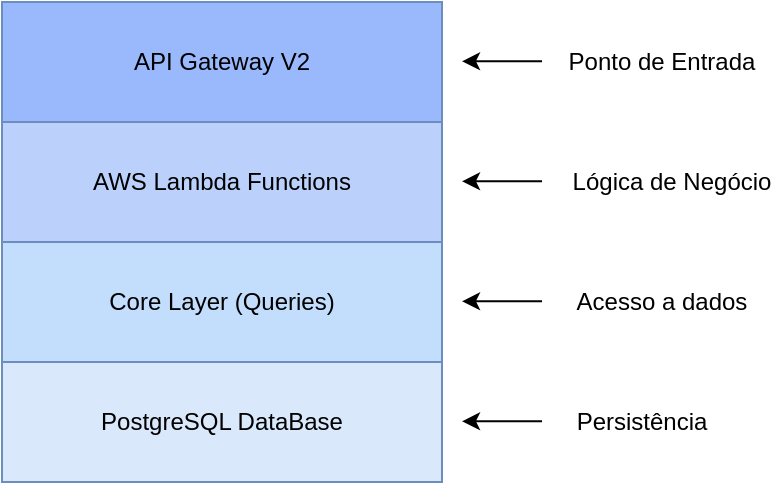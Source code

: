 <mxfile version="28.0.6" pages="2">
  <diagram name="Página-1" id="_cJ42rb-G4C67H44L4f9">
    <mxGraphModel dx="815" dy="449" grid="1" gridSize="10" guides="1" tooltips="1" connect="1" arrows="1" fold="1" page="0" pageScale="1" pageWidth="827" pageHeight="1169" math="0" shadow="0">
      <root>
        <mxCell id="0" />
        <mxCell id="1" parent="0" />
        <mxCell id="dV62UJxsDbHq9_iBhBNi-1" value="API Gateway V2" style="rounded=0;whiteSpace=wrap;html=1;fillColor=#9AB8FC;strokeColor=#6c8ebf;" vertex="1" parent="1">
          <mxGeometry x="240" y="160" width="220" height="60" as="geometry" />
        </mxCell>
        <mxCell id="dV62UJxsDbHq9_iBhBNi-2" value="AWS Lambda Functions" style="rounded=0;whiteSpace=wrap;html=1;fillColor=#BBD1FC;strokeColor=#6c8ebf;shadow=0;" vertex="1" parent="1">
          <mxGeometry x="240" y="220" width="220" height="60" as="geometry" />
        </mxCell>
        <mxCell id="dV62UJxsDbHq9_iBhBNi-3" value="Core Layer (Queries)" style="rounded=0;whiteSpace=wrap;html=1;fillColor=#C3DDFC;strokeColor=#6c8ebf;" vertex="1" parent="1">
          <mxGeometry x="240" y="280" width="220" height="60" as="geometry" />
        </mxCell>
        <mxCell id="dV62UJxsDbHq9_iBhBNi-4" value="PostgreSQL DataBase" style="rounded=0;whiteSpace=wrap;html=1;fillColor=#dae8fc;strokeColor=#6c8ebf;" vertex="1" parent="1">
          <mxGeometry x="240" y="340" width="220" height="60" as="geometry" />
        </mxCell>
        <mxCell id="dV62UJxsDbHq9_iBhBNi-5" value="" style="endArrow=classic;html=1;rounded=0;" edge="1" parent="1">
          <mxGeometry width="50" height="50" relative="1" as="geometry">
            <mxPoint x="510" y="189.66" as="sourcePoint" />
            <mxPoint x="470" y="189.66" as="targetPoint" />
          </mxGeometry>
        </mxCell>
        <mxCell id="dV62UJxsDbHq9_iBhBNi-7" value="" style="endArrow=classic;html=1;rounded=0;" edge="1" parent="1">
          <mxGeometry width="50" height="50" relative="1" as="geometry">
            <mxPoint x="510" y="249.66" as="sourcePoint" />
            <mxPoint x="470" y="249.66" as="targetPoint" />
          </mxGeometry>
        </mxCell>
        <mxCell id="dV62UJxsDbHq9_iBhBNi-8" value="" style="endArrow=classic;html=1;rounded=0;" edge="1" parent="1">
          <mxGeometry width="50" height="50" relative="1" as="geometry">
            <mxPoint x="510" y="309.66" as="sourcePoint" />
            <mxPoint x="470" y="309.66" as="targetPoint" />
          </mxGeometry>
        </mxCell>
        <mxCell id="dV62UJxsDbHq9_iBhBNi-9" value="" style="endArrow=classic;html=1;rounded=0;" edge="1" parent="1">
          <mxGeometry width="50" height="50" relative="1" as="geometry">
            <mxPoint x="510" y="369.66" as="sourcePoint" />
            <mxPoint x="470" y="369.66" as="targetPoint" />
          </mxGeometry>
        </mxCell>
        <mxCell id="dV62UJxsDbHq9_iBhBNi-10" value="Ponto de Entrada" style="text;html=1;align=center;verticalAlign=middle;whiteSpace=wrap;rounded=0;" vertex="1" parent="1">
          <mxGeometry x="520" y="175" width="100" height="30" as="geometry" />
        </mxCell>
        <mxCell id="dV62UJxsDbHq9_iBhBNi-11" value="Lógica de Negócio" style="text;html=1;align=center;verticalAlign=middle;whiteSpace=wrap;rounded=0;" vertex="1" parent="1">
          <mxGeometry x="520" y="235" width="110" height="30" as="geometry" />
        </mxCell>
        <mxCell id="dV62UJxsDbHq9_iBhBNi-12" value="Acesso a dados" style="text;html=1;align=center;verticalAlign=middle;whiteSpace=wrap;rounded=0;" vertex="1" parent="1">
          <mxGeometry x="520" y="295" width="100" height="30" as="geometry" />
        </mxCell>
        <mxCell id="dV62UJxsDbHq9_iBhBNi-13" value="Persistência" style="text;html=1;align=center;verticalAlign=middle;whiteSpace=wrap;rounded=0;" vertex="1" parent="1">
          <mxGeometry x="520" y="355" width="80" height="30" as="geometry" />
        </mxCell>
      </root>
    </mxGraphModel>
  </diagram>
  <diagram id="BS2QD1Fr0u7NVL1FHLOc" name="Página-2">
    <mxGraphModel dx="983" dy="541" grid="1" gridSize="10" guides="1" tooltips="1" connect="1" arrows="1" fold="1" page="0" pageScale="1" pageWidth="827" pageHeight="1169" math="0" shadow="0">
      <root>
        <mxCell id="0" />
        <mxCell id="1" parent="0" />
        <mxCell id="HhCfQzBOFf22QgaQlmD7-1" value="Presentation Layer&lt;div&gt;(Ecrãs, ViewModels&lt;/div&gt;" style="rounded=0;whiteSpace=wrap;html=1;fillColor=#F88C84;strokeColor=#b85450;" vertex="1" parent="1">
          <mxGeometry x="80" width="220" height="60" as="geometry" />
        </mxCell>
        <mxCell id="HhCfQzBOFf22QgaQlmD7-2" value="Domain Layer&lt;div&gt;(Repos, Entities)&lt;/div&gt;" style="rounded=0;whiteSpace=wrap;html=1;fillColor=#F8B1B1;strokeColor=#b85450;shadow=0;" vertex="1" parent="1">
          <mxGeometry x="80" y="60" width="220" height="60" as="geometry" />
        </mxCell>
        <mxCell id="HhCfQzBOFf22QgaQlmD7-3" value="Data Layer&lt;div&gt;(Services, DTOs, HTTP, Mocks&lt;/div&gt;" style="rounded=0;whiteSpace=wrap;html=1;fillColor=#f8cecc;strokeColor=#b85450;" vertex="1" parent="1">
          <mxGeometry x="80" y="120" width="220" height="60" as="geometry" />
        </mxCell>
        <mxCell id="HhCfQzBOFf22QgaQlmD7-5" value="" style="endArrow=classic;html=1;rounded=0;" edge="1" parent="1">
          <mxGeometry width="50" height="50" relative="1" as="geometry">
            <mxPoint x="350" y="29.66" as="sourcePoint" />
            <mxPoint x="310" y="29.66" as="targetPoint" />
          </mxGeometry>
        </mxCell>
        <mxCell id="HhCfQzBOFf22QgaQlmD7-6" value="" style="endArrow=classic;html=1;rounded=0;" edge="1" parent="1">
          <mxGeometry width="50" height="50" relative="1" as="geometry">
            <mxPoint x="350" y="89.66" as="sourcePoint" />
            <mxPoint x="310" y="89.66" as="targetPoint" />
          </mxGeometry>
        </mxCell>
        <mxCell id="HhCfQzBOFf22QgaQlmD7-7" value="" style="endArrow=classic;html=1;rounded=0;" edge="1" parent="1">
          <mxGeometry width="50" height="50" relative="1" as="geometry">
            <mxPoint x="350" y="149.66" as="sourcePoint" />
            <mxPoint x="310" y="149.66" as="targetPoint" />
          </mxGeometry>
        </mxCell>
        <mxCell id="HhCfQzBOFf22QgaQlmD7-9" value="UI (Jetpack Compose)" style="text;html=1;align=center;verticalAlign=middle;whiteSpace=wrap;rounded=0;" vertex="1" parent="1">
          <mxGeometry x="360" y="15" width="130" height="30" as="geometry" />
        </mxCell>
        <mxCell id="HhCfQzBOFf22QgaQlmD7-10" value="Entidades Centrais de Negócio" style="text;html=1;align=center;verticalAlign=middle;whiteSpace=wrap;rounded=0;" vertex="1" parent="1">
          <mxGeometry x="360" y="75" width="110" height="30" as="geometry" />
        </mxCell>
        <mxCell id="HhCfQzBOFf22QgaQlmD7-11" value="Dados e Serviços" style="text;html=1;align=center;verticalAlign=middle;whiteSpace=wrap;rounded=0;" vertex="1" parent="1">
          <mxGeometry x="360" y="135" width="100" height="30" as="geometry" />
        </mxCell>
      </root>
    </mxGraphModel>
  </diagram>
</mxfile>
